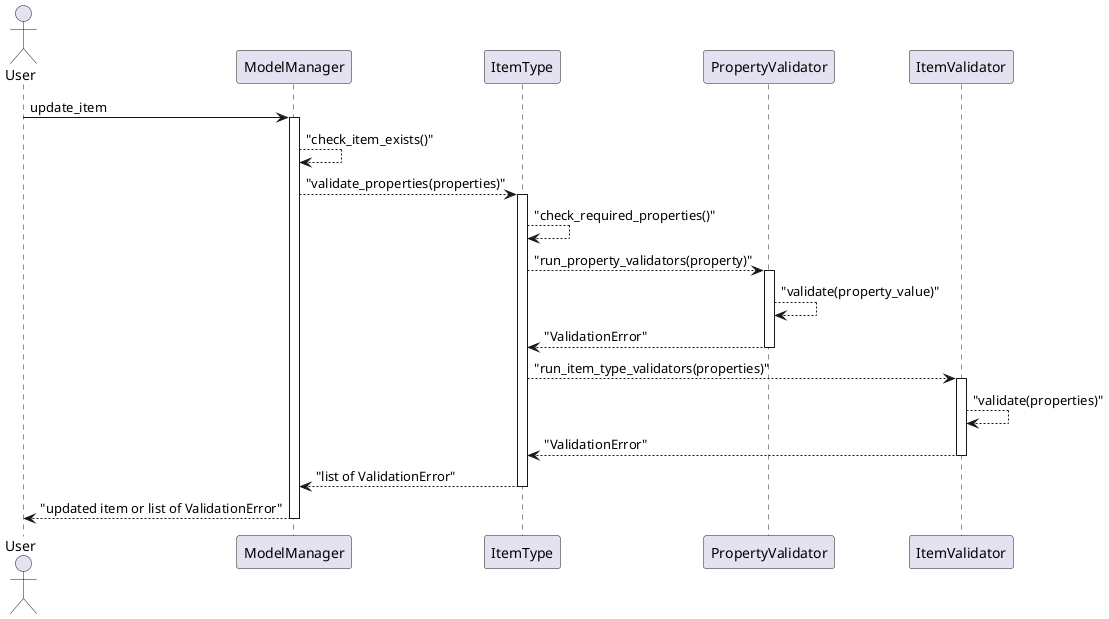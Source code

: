@startuml
actor User
User -> "ModelManager" : update_item
activate ModelManager
"ModelManager" --> "ModelManager" : "check_item_exists()"
"ModelManager" --> "ItemType" : "validate_properties(properties)"
activate ItemType
"ItemType" --> "ItemType" : "check_required_properties()"
"ItemType" --> "PropertyValidator" : "run_property_validators(property)"
activate PropertyValidator
"PropertyValidator" --> "PropertyValidator" : "validate(property_value)"
"ItemType" <-- "PropertyValidator" : "ValidationError"
deactivate PropertyValidator
"ItemType" --> "ItemValidator" : "run_item_type_validators(properties)"
activate ItemValidator
"ItemValidator" --> "ItemValidator" : "validate(properties)"
"ItemType" <-- "ItemValidator" : "ValidationError"
deactivate ItemValidator
"ModelManager" <-- "ItemType" : "list of ValidationError"
deactivate ItemType
"ModelManager" --> "User" : "updated item or list of ValidationError"
deactivate ModelManager
@enduml